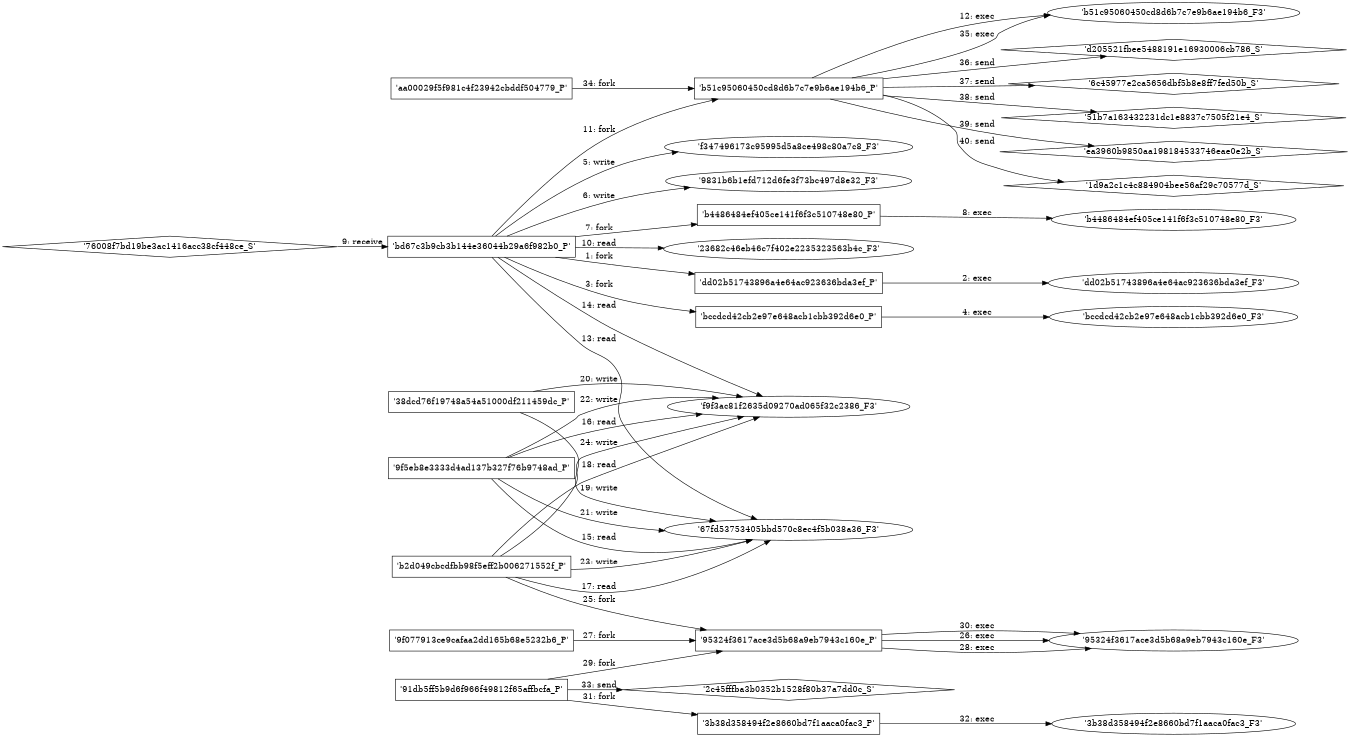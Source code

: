 digraph "D:\Learning\Paper\apt\基于CTI的攻击预警\Dataset\攻击图\ASGfromALLCTI\Threat Actors Use Mockups of Popular Apps to Spread Teabot and Flubot Malware on Android.dot" {
rankdir="LR"
size="9"
fixedsize="false"
splines="true"
nodesep=0.3
ranksep=0
fontsize=10
overlap="scalexy"
engine= "neato"
	"'bd67c3b9cb3b144e36044b29a6f982b0_P'" [node_type=Process shape=box]
	"'dd02b51743896a4e64ac923636bda3ef_P'" [node_type=Process shape=box]
	"'bd67c3b9cb3b144e36044b29a6f982b0_P'" -> "'dd02b51743896a4e64ac923636bda3ef_P'" [label="1: fork"]
	"'dd02b51743896a4e64ac923636bda3ef_P'" [node_type=Process shape=box]
	"'dd02b51743896a4e64ac923636bda3ef_F3'" [node_type=File shape=ellipse]
	"'dd02b51743896a4e64ac923636bda3ef_P'" -> "'dd02b51743896a4e64ac923636bda3ef_F3'" [label="2: exec"]
	"'bd67c3b9cb3b144e36044b29a6f982b0_P'" [node_type=Process shape=box]
	"'bccdcd42cb2e97e648acb1cbb392d6e0_P'" [node_type=Process shape=box]
	"'bd67c3b9cb3b144e36044b29a6f982b0_P'" -> "'bccdcd42cb2e97e648acb1cbb392d6e0_P'" [label="3: fork"]
	"'bccdcd42cb2e97e648acb1cbb392d6e0_P'" [node_type=Process shape=box]
	"'bccdcd42cb2e97e648acb1cbb392d6e0_F3'" [node_type=File shape=ellipse]
	"'bccdcd42cb2e97e648acb1cbb392d6e0_P'" -> "'bccdcd42cb2e97e648acb1cbb392d6e0_F3'" [label="4: exec"]
	"'f347496173c95995d5a8ce498c80a7c8_F3'" [node_type=file shape=ellipse]
	"'bd67c3b9cb3b144e36044b29a6f982b0_P'" [node_type=Process shape=box]
	"'bd67c3b9cb3b144e36044b29a6f982b0_P'" -> "'f347496173c95995d5a8ce498c80a7c8_F3'" [label="5: write"]
	"'9831b6b1efd712d6fe3f73bc497d8e32_F3'" [node_type=file shape=ellipse]
	"'bd67c3b9cb3b144e36044b29a6f982b0_P'" [node_type=Process shape=box]
	"'bd67c3b9cb3b144e36044b29a6f982b0_P'" -> "'9831b6b1efd712d6fe3f73bc497d8e32_F3'" [label="6: write"]
	"'bd67c3b9cb3b144e36044b29a6f982b0_P'" [node_type=Process shape=box]
	"'b4486484ef405ce141f6f3c510748e80_P'" [node_type=Process shape=box]
	"'bd67c3b9cb3b144e36044b29a6f982b0_P'" -> "'b4486484ef405ce141f6f3c510748e80_P'" [label="7: fork"]
	"'b4486484ef405ce141f6f3c510748e80_P'" [node_type=Process shape=box]
	"'b4486484ef405ce141f6f3c510748e80_F3'" [node_type=File shape=ellipse]
	"'b4486484ef405ce141f6f3c510748e80_P'" -> "'b4486484ef405ce141f6f3c510748e80_F3'" [label="8: exec"]
	"'bd67c3b9cb3b144e36044b29a6f982b0_P'" [node_type=Process shape=box]
	"'76008f7bd19be3ac1416acc38cf448ce_S'" [node_type=Socket shape=diamond]
	"'76008f7bd19be3ac1416acc38cf448ce_S'" -> "'bd67c3b9cb3b144e36044b29a6f982b0_P'" [label="9: receive"]
	"'23682c46eb46c7f402e2235323563b4c_F3'" [node_type=file shape=ellipse]
	"'bd67c3b9cb3b144e36044b29a6f982b0_P'" [node_type=Process shape=box]
	"'bd67c3b9cb3b144e36044b29a6f982b0_P'" -> "'23682c46eb46c7f402e2235323563b4c_F3'" [label="10: read"]
	"'bd67c3b9cb3b144e36044b29a6f982b0_P'" [node_type=Process shape=box]
	"'b51c95060450cd8d6b7c7e9b6ae194b6_P'" [node_type=Process shape=box]
	"'bd67c3b9cb3b144e36044b29a6f982b0_P'" -> "'b51c95060450cd8d6b7c7e9b6ae194b6_P'" [label="11: fork"]
	"'b51c95060450cd8d6b7c7e9b6ae194b6_P'" [node_type=Process shape=box]
	"'b51c95060450cd8d6b7c7e9b6ae194b6_F3'" [node_type=File shape=ellipse]
	"'b51c95060450cd8d6b7c7e9b6ae194b6_P'" -> "'b51c95060450cd8d6b7c7e9b6ae194b6_F3'" [label="12: exec"]
	"'67fd53753405bbd570c8ec4f5b038a36_F3'" [node_type=file shape=ellipse]
	"'bd67c3b9cb3b144e36044b29a6f982b0_P'" [node_type=Process shape=box]
	"'bd67c3b9cb3b144e36044b29a6f982b0_P'" -> "'67fd53753405bbd570c8ec4f5b038a36_F3'" [label="13: read"]
	"'f9f3ac81f2635d09270ad065f32c2386_F3'" [node_type=file shape=ellipse]
	"'bd67c3b9cb3b144e36044b29a6f982b0_P'" [node_type=Process shape=box]
	"'bd67c3b9cb3b144e36044b29a6f982b0_P'" -> "'f9f3ac81f2635d09270ad065f32c2386_F3'" [label="14: read"]
	"'67fd53753405bbd570c8ec4f5b038a36_F3'" [node_type=file shape=ellipse]
	"'9f5eb8e3333d4ad137b327f76b9748ad_P'" [node_type=Process shape=box]
	"'9f5eb8e3333d4ad137b327f76b9748ad_P'" -> "'67fd53753405bbd570c8ec4f5b038a36_F3'" [label="15: read"]
	"'f9f3ac81f2635d09270ad065f32c2386_F3'" [node_type=file shape=ellipse]
	"'9f5eb8e3333d4ad137b327f76b9748ad_P'" [node_type=Process shape=box]
	"'9f5eb8e3333d4ad137b327f76b9748ad_P'" -> "'f9f3ac81f2635d09270ad065f32c2386_F3'" [label="16: read"]
	"'67fd53753405bbd570c8ec4f5b038a36_F3'" [node_type=file shape=ellipse]
	"'b2d049cbcdfbb98f5eff2b006271552f_P'" [node_type=Process shape=box]
	"'b2d049cbcdfbb98f5eff2b006271552f_P'" -> "'67fd53753405bbd570c8ec4f5b038a36_F3'" [label="17: read"]
	"'f9f3ac81f2635d09270ad065f32c2386_F3'" [node_type=file shape=ellipse]
	"'b2d049cbcdfbb98f5eff2b006271552f_P'" [node_type=Process shape=box]
	"'b2d049cbcdfbb98f5eff2b006271552f_P'" -> "'f9f3ac81f2635d09270ad065f32c2386_F3'" [label="18: read"]
	"'67fd53753405bbd570c8ec4f5b038a36_F3'" [node_type=file shape=ellipse]
	"'38dcd76f19748a54a51000df211459dc_P'" [node_type=Process shape=box]
	"'38dcd76f19748a54a51000df211459dc_P'" -> "'67fd53753405bbd570c8ec4f5b038a36_F3'" [label="19: write"]
	"'f9f3ac81f2635d09270ad065f32c2386_F3'" [node_type=file shape=ellipse]
	"'38dcd76f19748a54a51000df211459dc_P'" [node_type=Process shape=box]
	"'38dcd76f19748a54a51000df211459dc_P'" -> "'f9f3ac81f2635d09270ad065f32c2386_F3'" [label="20: write"]
	"'67fd53753405bbd570c8ec4f5b038a36_F3'" [node_type=file shape=ellipse]
	"'9f5eb8e3333d4ad137b327f76b9748ad_P'" [node_type=Process shape=box]
	"'9f5eb8e3333d4ad137b327f76b9748ad_P'" -> "'67fd53753405bbd570c8ec4f5b038a36_F3'" [label="21: write"]
	"'f9f3ac81f2635d09270ad065f32c2386_F3'" [node_type=file shape=ellipse]
	"'9f5eb8e3333d4ad137b327f76b9748ad_P'" [node_type=Process shape=box]
	"'9f5eb8e3333d4ad137b327f76b9748ad_P'" -> "'f9f3ac81f2635d09270ad065f32c2386_F3'" [label="22: write"]
	"'67fd53753405bbd570c8ec4f5b038a36_F3'" [node_type=file shape=ellipse]
	"'b2d049cbcdfbb98f5eff2b006271552f_P'" [node_type=Process shape=box]
	"'b2d049cbcdfbb98f5eff2b006271552f_P'" -> "'67fd53753405bbd570c8ec4f5b038a36_F3'" [label="23: write"]
	"'f9f3ac81f2635d09270ad065f32c2386_F3'" [node_type=file shape=ellipse]
	"'b2d049cbcdfbb98f5eff2b006271552f_P'" [node_type=Process shape=box]
	"'b2d049cbcdfbb98f5eff2b006271552f_P'" -> "'f9f3ac81f2635d09270ad065f32c2386_F3'" [label="24: write"]
	"'b2d049cbcdfbb98f5eff2b006271552f_P'" [node_type=Process shape=box]
	"'95324f3617ace3d5b68a9eb7943c160e_P'" [node_type=Process shape=box]
	"'b2d049cbcdfbb98f5eff2b006271552f_P'" -> "'95324f3617ace3d5b68a9eb7943c160e_P'" [label="25: fork"]
	"'95324f3617ace3d5b68a9eb7943c160e_P'" [node_type=Process shape=box]
	"'95324f3617ace3d5b68a9eb7943c160e_F3'" [node_type=File shape=ellipse]
	"'95324f3617ace3d5b68a9eb7943c160e_P'" -> "'95324f3617ace3d5b68a9eb7943c160e_F3'" [label="26: exec"]
	"'9f077913ce9cafaa2dd165b68e5232b6_P'" [node_type=Process shape=box]
	"'95324f3617ace3d5b68a9eb7943c160e_P'" [node_type=Process shape=box]
	"'9f077913ce9cafaa2dd165b68e5232b6_P'" -> "'95324f3617ace3d5b68a9eb7943c160e_P'" [label="27: fork"]
	"'95324f3617ace3d5b68a9eb7943c160e_P'" [node_type=Process shape=box]
	"'95324f3617ace3d5b68a9eb7943c160e_F3'" [node_type=File shape=ellipse]
	"'95324f3617ace3d5b68a9eb7943c160e_P'" -> "'95324f3617ace3d5b68a9eb7943c160e_F3'" [label="28: exec"]
	"'91db5ff5b9d6f966f49812f65affbcfa_P'" [node_type=Process shape=box]
	"'95324f3617ace3d5b68a9eb7943c160e_P'" [node_type=Process shape=box]
	"'91db5ff5b9d6f966f49812f65affbcfa_P'" -> "'95324f3617ace3d5b68a9eb7943c160e_P'" [label="29: fork"]
	"'95324f3617ace3d5b68a9eb7943c160e_P'" [node_type=Process shape=box]
	"'95324f3617ace3d5b68a9eb7943c160e_F3'" [node_type=File shape=ellipse]
	"'95324f3617ace3d5b68a9eb7943c160e_P'" -> "'95324f3617ace3d5b68a9eb7943c160e_F3'" [label="30: exec"]
	"'91db5ff5b9d6f966f49812f65affbcfa_P'" [node_type=Process shape=box]
	"'3b38d358494f2e8660bd7f1aaca0fac3_P'" [node_type=Process shape=box]
	"'91db5ff5b9d6f966f49812f65affbcfa_P'" -> "'3b38d358494f2e8660bd7f1aaca0fac3_P'" [label="31: fork"]
	"'3b38d358494f2e8660bd7f1aaca0fac3_P'" [node_type=Process shape=box]
	"'3b38d358494f2e8660bd7f1aaca0fac3_F3'" [node_type=File shape=ellipse]
	"'3b38d358494f2e8660bd7f1aaca0fac3_P'" -> "'3b38d358494f2e8660bd7f1aaca0fac3_F3'" [label="32: exec"]
	"'2c45fffba3b0352b1528f80b37a7dd0c_S'" [node_type=Socket shape=diamond]
	"'91db5ff5b9d6f966f49812f65affbcfa_P'" [node_type=Process shape=box]
	"'91db5ff5b9d6f966f49812f65affbcfa_P'" -> "'2c45fffba3b0352b1528f80b37a7dd0c_S'" [label="33: send"]
	"'aa00029f5f981c4f23942cbddf504779_P'" [node_type=Process shape=box]
	"'b51c95060450cd8d6b7c7e9b6ae194b6_P'" [node_type=Process shape=box]
	"'aa00029f5f981c4f23942cbddf504779_P'" -> "'b51c95060450cd8d6b7c7e9b6ae194b6_P'" [label="34: fork"]
	"'b51c95060450cd8d6b7c7e9b6ae194b6_P'" [node_type=Process shape=box]
	"'b51c95060450cd8d6b7c7e9b6ae194b6_F3'" [node_type=File shape=ellipse]
	"'b51c95060450cd8d6b7c7e9b6ae194b6_P'" -> "'b51c95060450cd8d6b7c7e9b6ae194b6_F3'" [label="35: exec"]
	"'d205521fbee5488191e16930006cb786_S'" [node_type=Socket shape=diamond]
	"'b51c95060450cd8d6b7c7e9b6ae194b6_P'" [node_type=Process shape=box]
	"'b51c95060450cd8d6b7c7e9b6ae194b6_P'" -> "'d205521fbee5488191e16930006cb786_S'" [label="36: send"]
	"'6c45977e2ca5656dbf5b8e8ff7fed50b_S'" [node_type=Socket shape=diamond]
	"'b51c95060450cd8d6b7c7e9b6ae194b6_P'" [node_type=Process shape=box]
	"'b51c95060450cd8d6b7c7e9b6ae194b6_P'" -> "'6c45977e2ca5656dbf5b8e8ff7fed50b_S'" [label="37: send"]
	"'51b7a163432231dc1e8837c7505f21e4_S'" [node_type=Socket shape=diamond]
	"'b51c95060450cd8d6b7c7e9b6ae194b6_P'" [node_type=Process shape=box]
	"'b51c95060450cd8d6b7c7e9b6ae194b6_P'" -> "'51b7a163432231dc1e8837c7505f21e4_S'" [label="38: send"]
	"'ea3960b9850aa198184533746eae0e2b_S'" [node_type=Socket shape=diamond]
	"'b51c95060450cd8d6b7c7e9b6ae194b6_P'" [node_type=Process shape=box]
	"'b51c95060450cd8d6b7c7e9b6ae194b6_P'" -> "'ea3960b9850aa198184533746eae0e2b_S'" [label="39: send"]
	"'1d9a2c1c4c884904bee56af29c70577d_S'" [node_type=Socket shape=diamond]
	"'b51c95060450cd8d6b7c7e9b6ae194b6_P'" [node_type=Process shape=box]
	"'b51c95060450cd8d6b7c7e9b6ae194b6_P'" -> "'1d9a2c1c4c884904bee56af29c70577d_S'" [label="40: send"]
}
